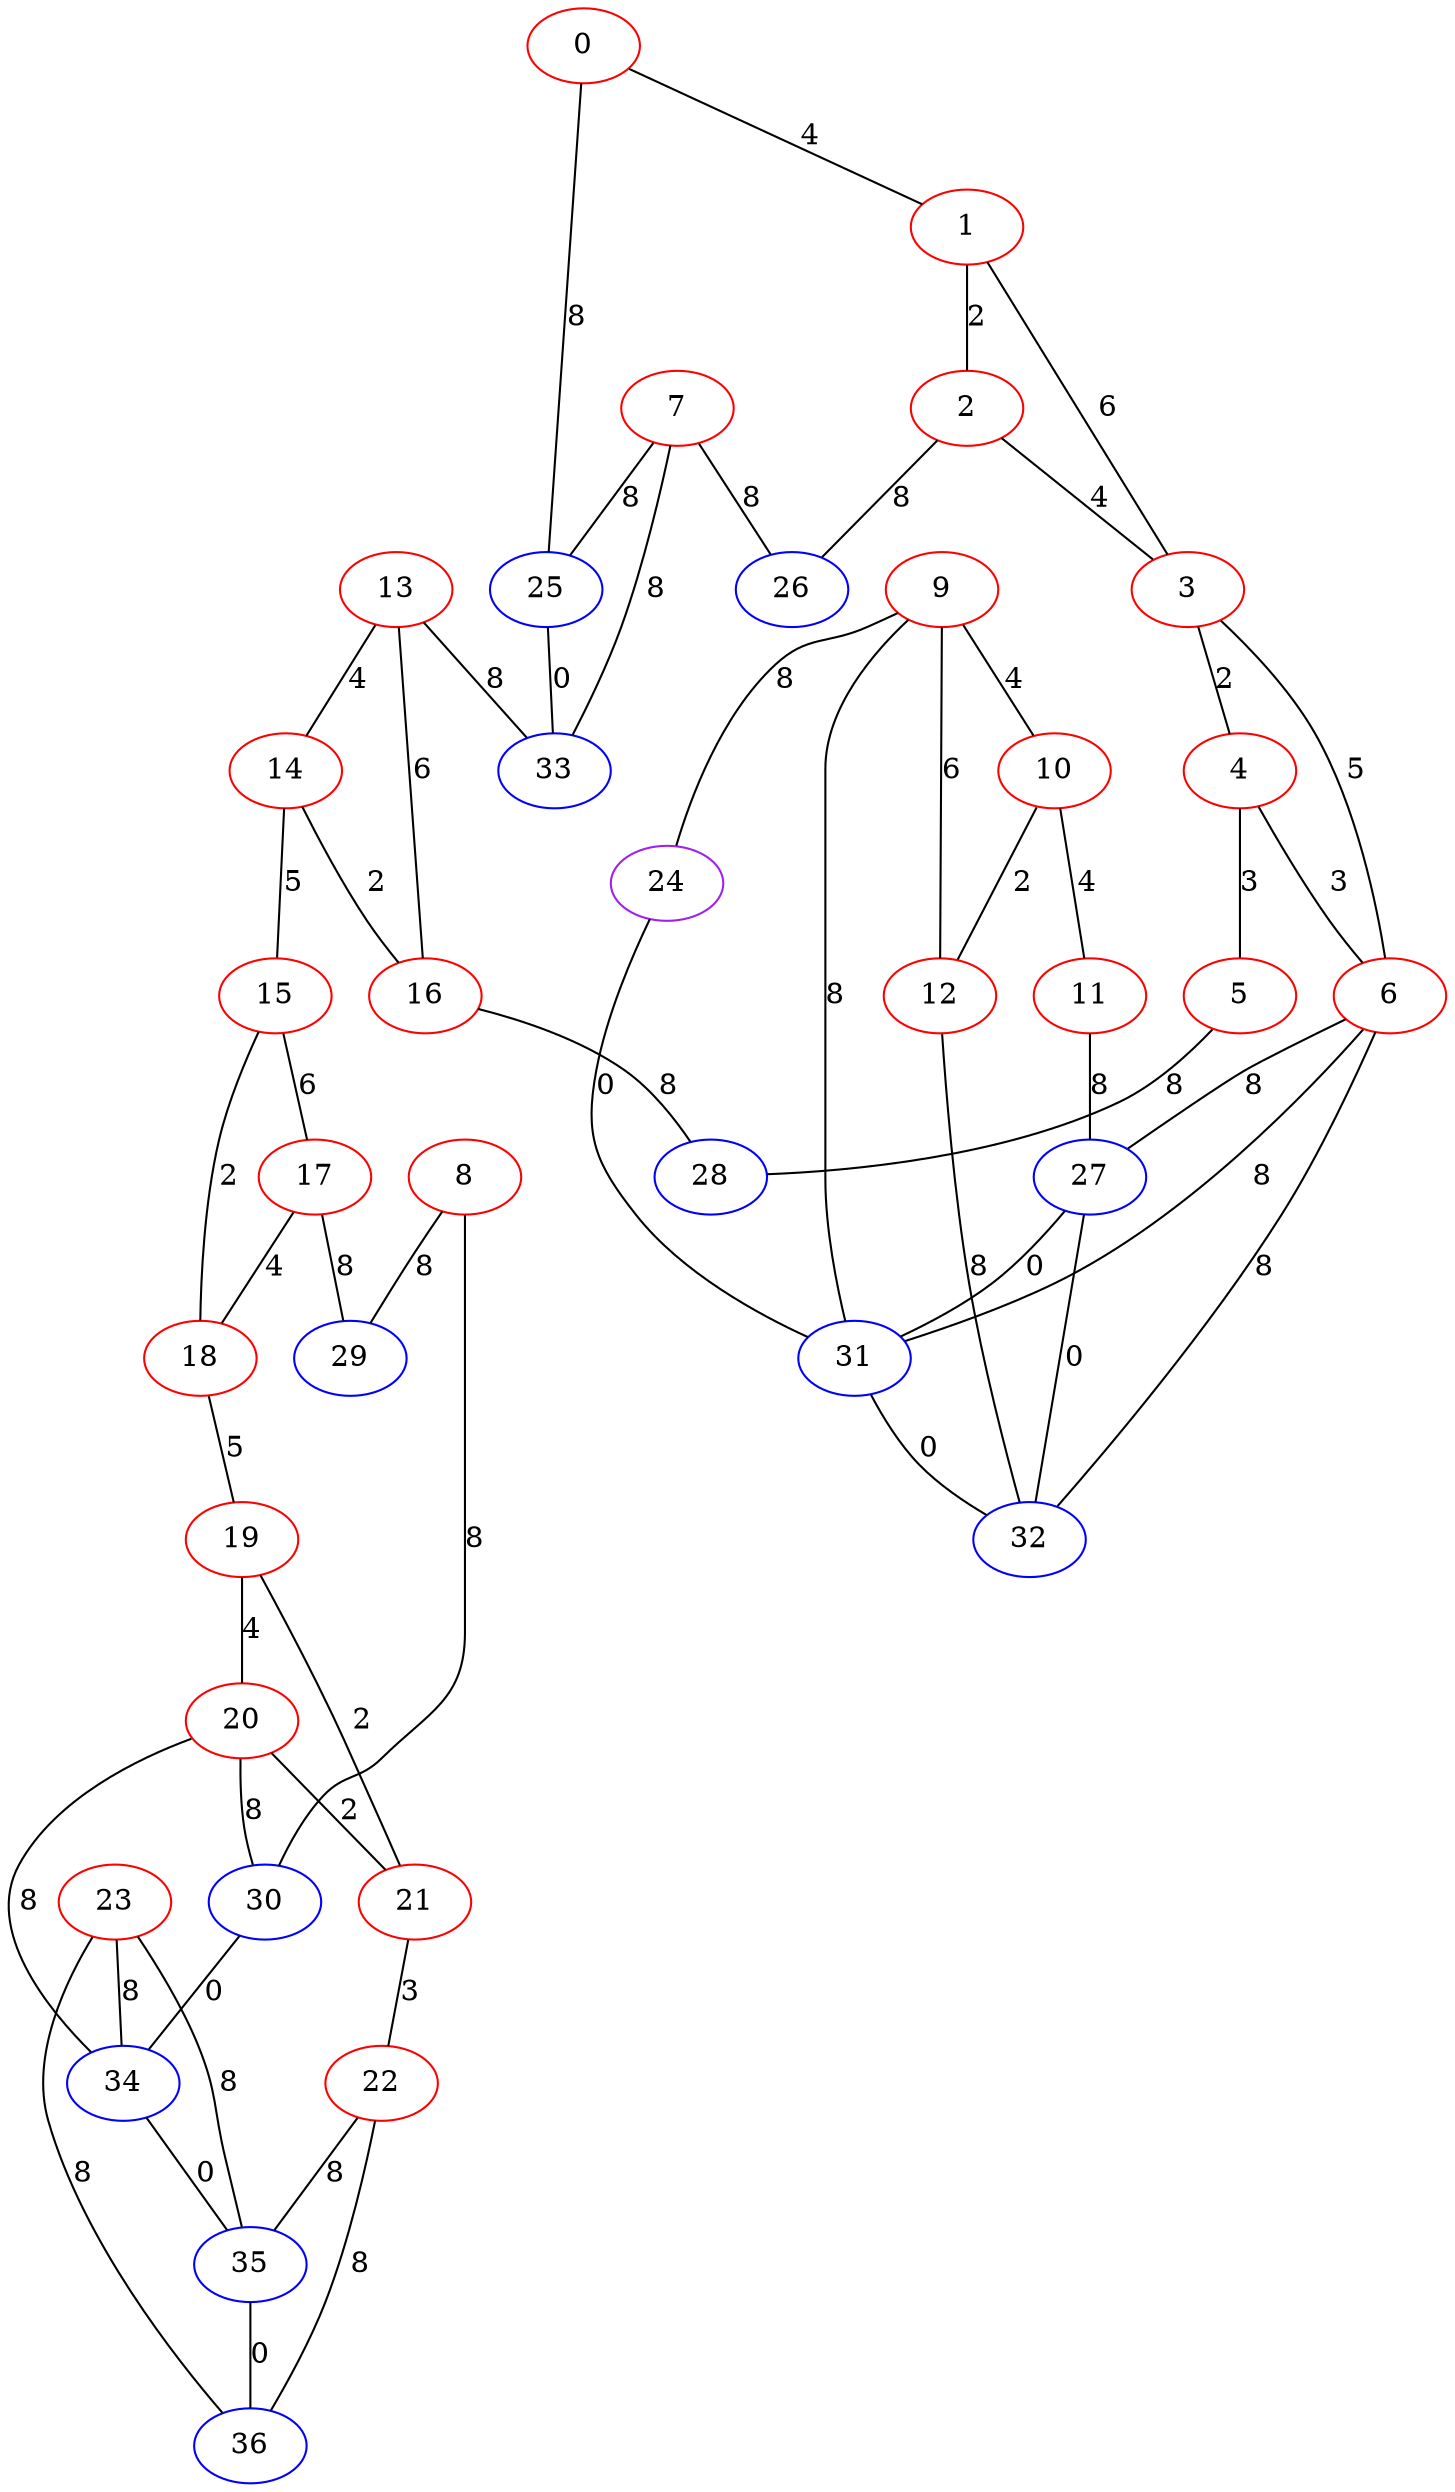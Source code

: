 graph "" {
0 [color=red, weight=1];
1 [color=red, weight=1];
2 [color=red, weight=1];
3 [color=red, weight=1];
4 [color=red, weight=1];
5 [color=red, weight=1];
6 [color=red, weight=1];
7 [color=red, weight=1];
8 [color=red, weight=1];
9 [color=red, weight=1];
10 [color=red, weight=1];
11 [color=red, weight=1];
12 [color=red, weight=1];
13 [color=red, weight=1];
14 [color=red, weight=1];
15 [color=red, weight=1];
16 [color=red, weight=1];
17 [color=red, weight=1];
18 [color=red, weight=1];
19 [color=red, weight=1];
20 [color=red, weight=1];
21 [color=red, weight=1];
22 [color=red, weight=1];
23 [color=red, weight=1];
24 [color=purple, weight=4];
25 [color=blue, weight=3];
26 [color=blue, weight=3];
27 [color=blue, weight=3];
28 [color=blue, weight=3];
29 [color=blue, weight=3];
30 [color=blue, weight=3];
31 [color=blue, weight=3];
32 [color=blue, weight=3];
33 [color=blue, weight=3];
34 [color=blue, weight=3];
35 [color=blue, weight=3];
36 [color=blue, weight=3];
0 -- 1  [key=0, label=4];
0 -- 25  [key=0, label=8];
1 -- 2  [key=0, label=2];
1 -- 3  [key=0, label=6];
2 -- 26  [key=0, label=8];
2 -- 3  [key=0, label=4];
3 -- 4  [key=0, label=2];
3 -- 6  [key=0, label=5];
4 -- 5  [key=0, label=3];
4 -- 6  [key=0, label=3];
5 -- 28  [key=0, label=8];
6 -- 27  [key=0, label=8];
6 -- 32  [key=0, label=8];
6 -- 31  [key=0, label=8];
7 -- 25  [key=0, label=8];
7 -- 26  [key=0, label=8];
7 -- 33  [key=0, label=8];
8 -- 29  [key=0, label=8];
8 -- 30  [key=0, label=8];
9 -- 24  [key=0, label=8];
9 -- 10  [key=0, label=4];
9 -- 12  [key=0, label=6];
9 -- 31  [key=0, label=8];
10 -- 11  [key=0, label=4];
10 -- 12  [key=0, label=2];
11 -- 27  [key=0, label=8];
12 -- 32  [key=0, label=8];
13 -- 16  [key=0, label=6];
13 -- 33  [key=0, label=8];
13 -- 14  [key=0, label=4];
14 -- 16  [key=0, label=2];
14 -- 15  [key=0, label=5];
15 -- 17  [key=0, label=6];
15 -- 18  [key=0, label=2];
16 -- 28  [key=0, label=8];
17 -- 18  [key=0, label=4];
17 -- 29  [key=0, label=8];
18 -- 19  [key=0, label=5];
19 -- 20  [key=0, label=4];
19 -- 21  [key=0, label=2];
20 -- 34  [key=0, label=8];
20 -- 21  [key=0, label=2];
20 -- 30  [key=0, label=8];
21 -- 22  [key=0, label=3];
22 -- 35  [key=0, label=8];
22 -- 36  [key=0, label=8];
23 -- 34  [key=0, label=8];
23 -- 35  [key=0, label=8];
23 -- 36  [key=0, label=8];
24 -- 31  [key=0, label=0];
25 -- 33  [key=0, label=0];
27 -- 32  [key=0, label=0];
27 -- 31  [key=0, label=0];
30 -- 34  [key=0, label=0];
31 -- 32  [key=0, label=0];
34 -- 35  [key=0, label=0];
35 -- 36  [key=0, label=0];
}

